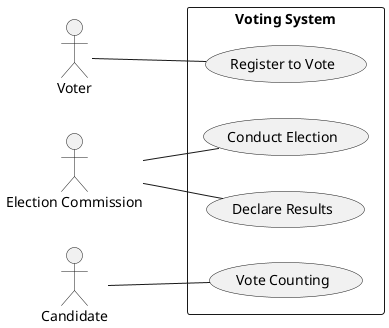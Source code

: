 @startuml VotingSystemDiagram
left to right direction

actor "Voter" as voter
actor "Election Commission" as electionCommission
actor "Candidate" as candidate

rectangle "Voting System" {
  usecase "Register to Vote" as registerVote
  usecase "Conduct Election" as conductElection
  usecase "Vote Counting" as voteCounting
  usecase "Declare Results" as declareResults

  voter -- registerVote
  electionCommission -- conductElection
  candidate -- voteCounting
  electionCommission -- declareResults
}
@enduml
